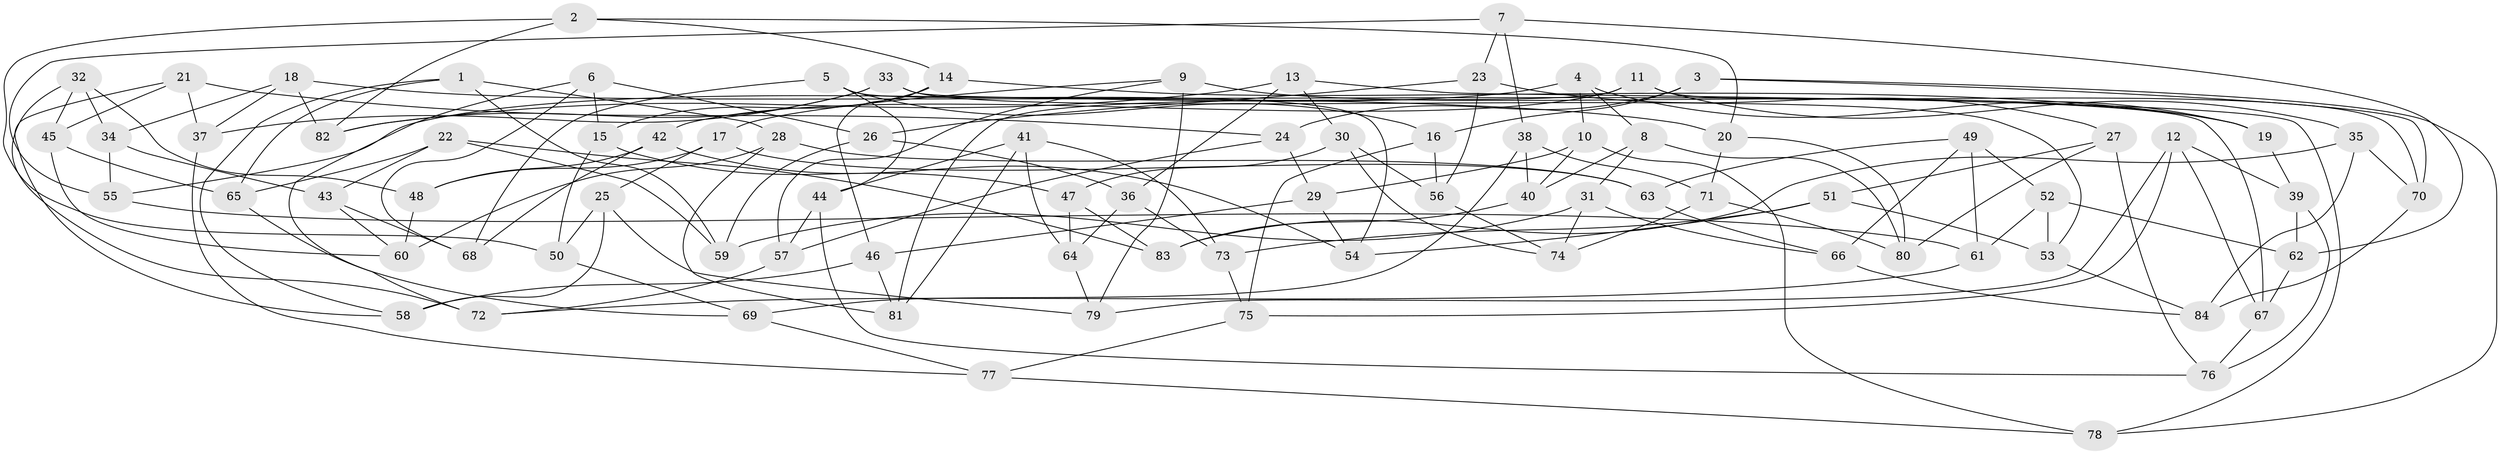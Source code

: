 // Generated by graph-tools (version 1.1) at 2025/02/03/09/25 03:02:58]
// undirected, 84 vertices, 168 edges
graph export_dot {
graph [start="1"]
  node [color=gray90,style=filled];
  1;
  2;
  3;
  4;
  5;
  6;
  7;
  8;
  9;
  10;
  11;
  12;
  13;
  14;
  15;
  16;
  17;
  18;
  19;
  20;
  21;
  22;
  23;
  24;
  25;
  26;
  27;
  28;
  29;
  30;
  31;
  32;
  33;
  34;
  35;
  36;
  37;
  38;
  39;
  40;
  41;
  42;
  43;
  44;
  45;
  46;
  47;
  48;
  49;
  50;
  51;
  52;
  53;
  54;
  55;
  56;
  57;
  58;
  59;
  60;
  61;
  62;
  63;
  64;
  65;
  66;
  67;
  68;
  69;
  70;
  71;
  72;
  73;
  74;
  75;
  76;
  77;
  78;
  79;
  80;
  81;
  82;
  83;
  84;
  1 -- 59;
  1 -- 28;
  1 -- 58;
  1 -- 65;
  2 -- 82;
  2 -- 50;
  2 -- 20;
  2 -- 14;
  3 -- 16;
  3 -- 24;
  3 -- 78;
  3 -- 70;
  4 -- 19;
  4 -- 8;
  4 -- 55;
  4 -- 10;
  5 -- 54;
  5 -- 16;
  5 -- 44;
  5 -- 68;
  6 -- 26;
  6 -- 15;
  6 -- 72;
  6 -- 68;
  7 -- 55;
  7 -- 23;
  7 -- 38;
  7 -- 62;
  8 -- 40;
  8 -- 80;
  8 -- 31;
  9 -- 57;
  9 -- 19;
  9 -- 79;
  9 -- 17;
  10 -- 29;
  10 -- 40;
  10 -- 78;
  11 -- 35;
  11 -- 42;
  11 -- 70;
  11 -- 81;
  12 -- 75;
  12 -- 39;
  12 -- 79;
  12 -- 67;
  13 -- 78;
  13 -- 36;
  13 -- 82;
  13 -- 30;
  14 -- 46;
  14 -- 15;
  14 -- 19;
  15 -- 47;
  15 -- 50;
  16 -- 56;
  16 -- 75;
  17 -- 63;
  17 -- 25;
  17 -- 48;
  18 -- 82;
  18 -- 20;
  18 -- 34;
  18 -- 37;
  19 -- 39;
  20 -- 71;
  20 -- 80;
  21 -- 24;
  21 -- 45;
  21 -- 58;
  21 -- 37;
  22 -- 59;
  22 -- 43;
  22 -- 83;
  22 -- 65;
  23 -- 56;
  23 -- 27;
  23 -- 26;
  24 -- 29;
  24 -- 57;
  25 -- 50;
  25 -- 58;
  25 -- 79;
  26 -- 59;
  26 -- 36;
  27 -- 80;
  27 -- 51;
  27 -- 76;
  28 -- 60;
  28 -- 63;
  28 -- 81;
  29 -- 46;
  29 -- 54;
  30 -- 56;
  30 -- 74;
  30 -- 47;
  31 -- 66;
  31 -- 59;
  31 -- 74;
  32 -- 45;
  32 -- 72;
  32 -- 48;
  32 -- 34;
  33 -- 37;
  33 -- 53;
  33 -- 82;
  33 -- 67;
  34 -- 43;
  34 -- 55;
  35 -- 70;
  35 -- 84;
  35 -- 83;
  36 -- 73;
  36 -- 64;
  37 -- 77;
  38 -- 40;
  38 -- 69;
  38 -- 71;
  39 -- 76;
  39 -- 62;
  40 -- 83;
  41 -- 81;
  41 -- 64;
  41 -- 73;
  41 -- 44;
  42 -- 54;
  42 -- 68;
  42 -- 48;
  43 -- 60;
  43 -- 68;
  44 -- 57;
  44 -- 76;
  45 -- 65;
  45 -- 60;
  46 -- 58;
  46 -- 81;
  47 -- 64;
  47 -- 83;
  48 -- 60;
  49 -- 63;
  49 -- 52;
  49 -- 61;
  49 -- 66;
  50 -- 69;
  51 -- 54;
  51 -- 53;
  51 -- 73;
  52 -- 62;
  52 -- 61;
  52 -- 53;
  53 -- 84;
  55 -- 61;
  56 -- 74;
  57 -- 72;
  61 -- 72;
  62 -- 67;
  63 -- 66;
  64 -- 79;
  65 -- 69;
  66 -- 84;
  67 -- 76;
  69 -- 77;
  70 -- 84;
  71 -- 74;
  71 -- 80;
  73 -- 75;
  75 -- 77;
  77 -- 78;
}
